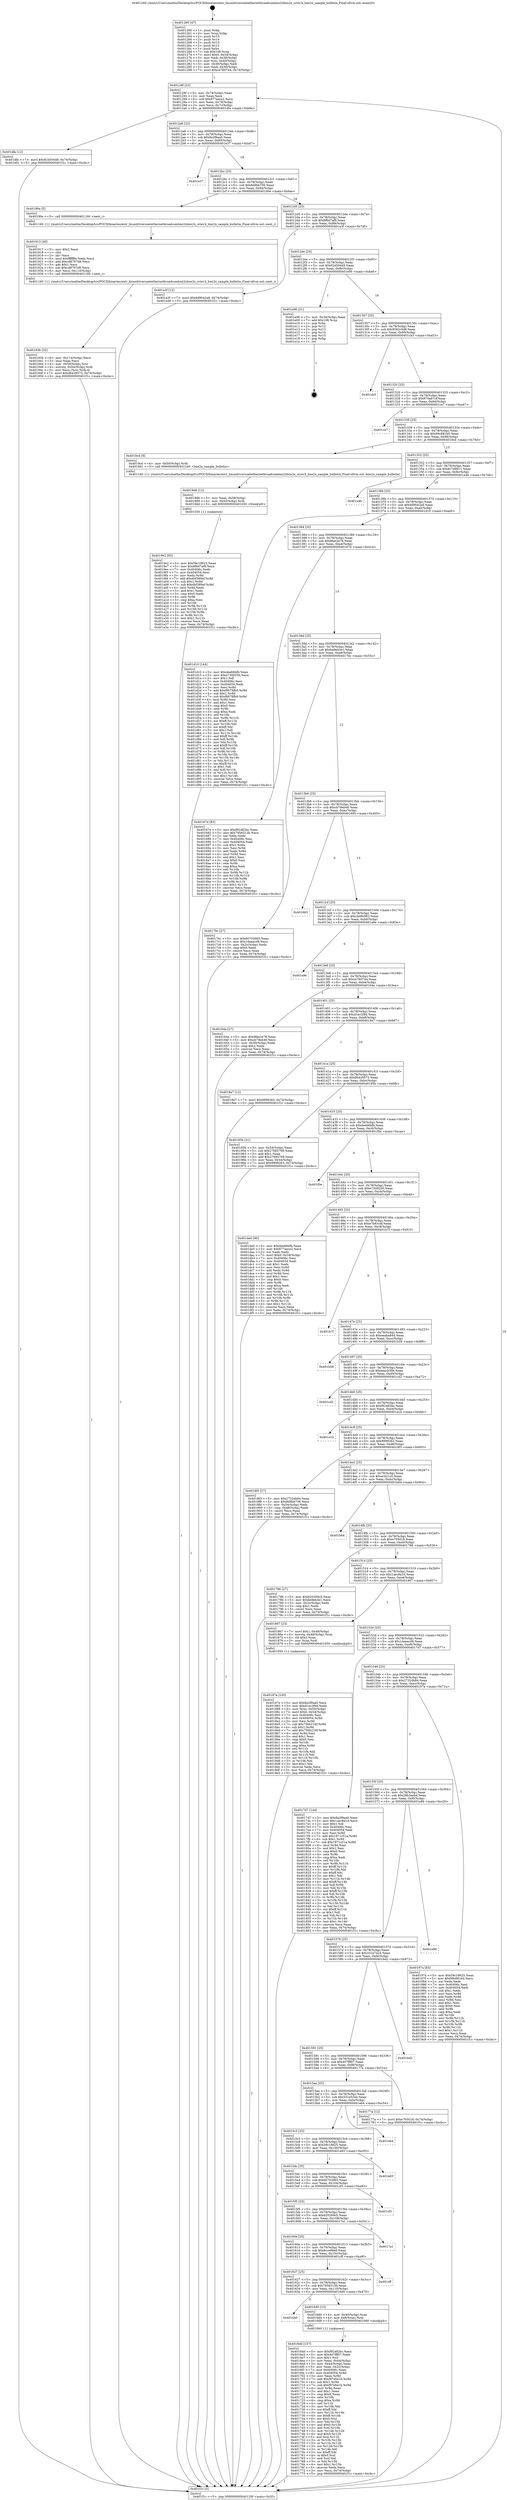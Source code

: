 digraph "0x401260" {
  label = "0x401260 (/mnt/c/Users/mathe/Desktop/tcc/POCII/binaries/extr_linuxdriversnetethernetbroadcombnx2xbnx2x_sriov.h_bnx2x_sample_bulletin_Final-ollvm.out::main(0))"
  labelloc = "t"
  node[shape=record]

  Entry [label="",width=0.3,height=0.3,shape=circle,fillcolor=black,style=filled]
  "0x40128f" [label="{
     0x40128f [23]\l
     | [instrs]\l
     &nbsp;&nbsp;0x40128f \<+3\>: mov -0x74(%rbp),%eax\l
     &nbsp;&nbsp;0x401292 \<+2\>: mov %eax,%ecx\l
     &nbsp;&nbsp;0x401294 \<+6\>: sub $0x877aece2,%ecx\l
     &nbsp;&nbsp;0x40129a \<+3\>: mov %eax,-0x78(%rbp)\l
     &nbsp;&nbsp;0x40129d \<+3\>: mov %ecx,-0x7c(%rbp)\l
     &nbsp;&nbsp;0x4012a0 \<+6\>: je 0000000000401dfa \<main+0xb9a\>\l
  }"]
  "0x401dfa" [label="{
     0x401dfa [12]\l
     | [instrs]\l
     &nbsp;&nbsp;0x401dfa \<+7\>: movl $0x92450449,-0x74(%rbp)\l
     &nbsp;&nbsp;0x401e01 \<+5\>: jmp 0000000000401f1c \<main+0xcbc\>\l
  }"]
  "0x4012a6" [label="{
     0x4012a6 [22]\l
     | [instrs]\l
     &nbsp;&nbsp;0x4012a6 \<+5\>: jmp 00000000004012ab \<main+0x4b\>\l
     &nbsp;&nbsp;0x4012ab \<+3\>: mov -0x78(%rbp),%eax\l
     &nbsp;&nbsp;0x4012ae \<+5\>: sub $0x8a2f9aa0,%eax\l
     &nbsp;&nbsp;0x4012b3 \<+3\>: mov %eax,-0x80(%rbp)\l
     &nbsp;&nbsp;0x4012b6 \<+6\>: je 0000000000401e37 \<main+0xbd7\>\l
  }"]
  Exit [label="",width=0.3,height=0.3,shape=circle,fillcolor=black,style=filled,peripheries=2]
  "0x401e37" [label="{
     0x401e37\l
  }", style=dashed]
  "0x4012bc" [label="{
     0x4012bc [25]\l
     | [instrs]\l
     &nbsp;&nbsp;0x4012bc \<+5\>: jmp 00000000004012c1 \<main+0x61\>\l
     &nbsp;&nbsp;0x4012c1 \<+3\>: mov -0x78(%rbp),%eax\l
     &nbsp;&nbsp;0x4012c4 \<+5\>: sub $0x8d9bb706,%eax\l
     &nbsp;&nbsp;0x4012c9 \<+6\>: mov %eax,-0x84(%rbp)\l
     &nbsp;&nbsp;0x4012cf \<+6\>: je 000000000040190e \<main+0x6ae\>\l
  }"]
  "0x4019e2" [label="{
     0x4019e2 [93]\l
     | [instrs]\l
     &nbsp;&nbsp;0x4019e2 \<+5\>: mov $0x59c18625,%eax\l
     &nbsp;&nbsp;0x4019e7 \<+5\>: mov $0x8f6d7af9,%ecx\l
     &nbsp;&nbsp;0x4019ec \<+7\>: mov 0x40406c,%edx\l
     &nbsp;&nbsp;0x4019f3 \<+7\>: mov 0x404054,%esi\l
     &nbsp;&nbsp;0x4019fa \<+3\>: mov %edx,%r8d\l
     &nbsp;&nbsp;0x4019fd \<+7\>: add $0xdbf389af,%r8d\l
     &nbsp;&nbsp;0x401a04 \<+4\>: sub $0x1,%r8d\l
     &nbsp;&nbsp;0x401a08 \<+7\>: sub $0xdbf389af,%r8d\l
     &nbsp;&nbsp;0x401a0f \<+4\>: imul %r8d,%edx\l
     &nbsp;&nbsp;0x401a13 \<+3\>: and $0x1,%edx\l
     &nbsp;&nbsp;0x401a16 \<+3\>: cmp $0x0,%edx\l
     &nbsp;&nbsp;0x401a19 \<+4\>: sete %r9b\l
     &nbsp;&nbsp;0x401a1d \<+3\>: cmp $0xa,%esi\l
     &nbsp;&nbsp;0x401a20 \<+4\>: setl %r10b\l
     &nbsp;&nbsp;0x401a24 \<+3\>: mov %r9b,%r11b\l
     &nbsp;&nbsp;0x401a27 \<+3\>: and %r10b,%r11b\l
     &nbsp;&nbsp;0x401a2a \<+3\>: xor %r10b,%r9b\l
     &nbsp;&nbsp;0x401a2d \<+3\>: or %r9b,%r11b\l
     &nbsp;&nbsp;0x401a30 \<+4\>: test $0x1,%r11b\l
     &nbsp;&nbsp;0x401a34 \<+3\>: cmovne %ecx,%eax\l
     &nbsp;&nbsp;0x401a37 \<+3\>: mov %eax,-0x74(%rbp)\l
     &nbsp;&nbsp;0x401a3a \<+5\>: jmp 0000000000401f1c \<main+0xcbc\>\l
  }"]
  "0x40190e" [label="{
     0x40190e [5]\l
     | [instrs]\l
     &nbsp;&nbsp;0x40190e \<+5\>: call 0000000000401160 \<next_i\>\l
     | [calls]\l
     &nbsp;&nbsp;0x401160 \{1\} (/mnt/c/Users/mathe/Desktop/tcc/POCII/binaries/extr_linuxdriversnetethernetbroadcombnx2xbnx2x_sriov.h_bnx2x_sample_bulletin_Final-ollvm.out::next_i)\l
  }"]
  "0x4012d5" [label="{
     0x4012d5 [25]\l
     | [instrs]\l
     &nbsp;&nbsp;0x4012d5 \<+5\>: jmp 00000000004012da \<main+0x7a\>\l
     &nbsp;&nbsp;0x4012da \<+3\>: mov -0x78(%rbp),%eax\l
     &nbsp;&nbsp;0x4012dd \<+5\>: sub $0x8f6d7af9,%eax\l
     &nbsp;&nbsp;0x4012e2 \<+6\>: mov %eax,-0x88(%rbp)\l
     &nbsp;&nbsp;0x4012e8 \<+6\>: je 0000000000401a3f \<main+0x7df\>\l
  }"]
  "0x4019d6" [label="{
     0x4019d6 [12]\l
     | [instrs]\l
     &nbsp;&nbsp;0x4019d6 \<+3\>: mov %eax,-0x58(%rbp)\l
     &nbsp;&nbsp;0x4019d9 \<+4\>: mov -0x50(%rbp),%rdi\l
     &nbsp;&nbsp;0x4019dd \<+5\>: call 0000000000401030 \<free@plt\>\l
     | [calls]\l
     &nbsp;&nbsp;0x401030 \{1\} (unknown)\l
  }"]
  "0x401a3f" [label="{
     0x401a3f [12]\l
     | [instrs]\l
     &nbsp;&nbsp;0x401a3f \<+7\>: movl $0x9d9042a8,-0x74(%rbp)\l
     &nbsp;&nbsp;0x401a46 \<+5\>: jmp 0000000000401f1c \<main+0xcbc\>\l
  }"]
  "0x4012ee" [label="{
     0x4012ee [25]\l
     | [instrs]\l
     &nbsp;&nbsp;0x4012ee \<+5\>: jmp 00000000004012f3 \<main+0x93\>\l
     &nbsp;&nbsp;0x4012f3 \<+3\>: mov -0x78(%rbp),%eax\l
     &nbsp;&nbsp;0x4012f6 \<+5\>: sub $0x92450449,%eax\l
     &nbsp;&nbsp;0x4012fb \<+6\>: mov %eax,-0x8c(%rbp)\l
     &nbsp;&nbsp;0x401301 \<+6\>: je 0000000000401e06 \<main+0xba6\>\l
  }"]
  "0x40193b" [label="{
     0x40193b [32]\l
     | [instrs]\l
     &nbsp;&nbsp;0x40193b \<+6\>: mov -0x114(%rbp),%ecx\l
     &nbsp;&nbsp;0x401941 \<+3\>: imul %eax,%ecx\l
     &nbsp;&nbsp;0x401944 \<+4\>: mov -0x50(%rbp),%rsi\l
     &nbsp;&nbsp;0x401948 \<+4\>: movslq -0x54(%rbp),%rdi\l
     &nbsp;&nbsp;0x40194c \<+3\>: mov %ecx,(%rsi,%rdi,4)\l
     &nbsp;&nbsp;0x40194f \<+7\>: movl $0xd6428573,-0x74(%rbp)\l
     &nbsp;&nbsp;0x401956 \<+5\>: jmp 0000000000401f1c \<main+0xcbc\>\l
  }"]
  "0x401e06" [label="{
     0x401e06 [21]\l
     | [instrs]\l
     &nbsp;&nbsp;0x401e06 \<+3\>: mov -0x34(%rbp),%eax\l
     &nbsp;&nbsp;0x401e09 \<+7\>: add $0x108,%rsp\l
     &nbsp;&nbsp;0x401e10 \<+1\>: pop %rbx\l
     &nbsp;&nbsp;0x401e11 \<+2\>: pop %r12\l
     &nbsp;&nbsp;0x401e13 \<+2\>: pop %r13\l
     &nbsp;&nbsp;0x401e15 \<+2\>: pop %r14\l
     &nbsp;&nbsp;0x401e17 \<+2\>: pop %r15\l
     &nbsp;&nbsp;0x401e19 \<+1\>: pop %rbp\l
     &nbsp;&nbsp;0x401e1a \<+1\>: ret\l
  }"]
  "0x401307" [label="{
     0x401307 [25]\l
     | [instrs]\l
     &nbsp;&nbsp;0x401307 \<+5\>: jmp 000000000040130c \<main+0xac\>\l
     &nbsp;&nbsp;0x40130c \<+3\>: mov -0x78(%rbp),%eax\l
     &nbsp;&nbsp;0x40130f \<+5\>: sub $0x9562c5d8,%eax\l
     &nbsp;&nbsp;0x401314 \<+6\>: mov %eax,-0x90(%rbp)\l
     &nbsp;&nbsp;0x40131a \<+6\>: je 0000000000401cb3 \<main+0xa53\>\l
  }"]
  "0x401913" [label="{
     0x401913 [40]\l
     | [instrs]\l
     &nbsp;&nbsp;0x401913 \<+5\>: mov $0x2,%ecx\l
     &nbsp;&nbsp;0x401918 \<+1\>: cltd\l
     &nbsp;&nbsp;0x401919 \<+2\>: idiv %ecx\l
     &nbsp;&nbsp;0x40191b \<+6\>: imul $0xfffffffe,%edx,%ecx\l
     &nbsp;&nbsp;0x401921 \<+6\>: add $0xcd8797d8,%ecx\l
     &nbsp;&nbsp;0x401927 \<+3\>: add $0x1,%ecx\l
     &nbsp;&nbsp;0x40192a \<+6\>: sub $0xcd8797d8,%ecx\l
     &nbsp;&nbsp;0x401930 \<+6\>: mov %ecx,-0x114(%rbp)\l
     &nbsp;&nbsp;0x401936 \<+5\>: call 0000000000401160 \<next_i\>\l
     | [calls]\l
     &nbsp;&nbsp;0x401160 \{1\} (/mnt/c/Users/mathe/Desktop/tcc/POCII/binaries/extr_linuxdriversnetethernetbroadcombnx2xbnx2x_sriov.h_bnx2x_sample_bulletin_Final-ollvm.out::next_i)\l
  }"]
  "0x401cb3" [label="{
     0x401cb3\l
  }", style=dashed]
  "0x401320" [label="{
     0x401320 [25]\l
     | [instrs]\l
     &nbsp;&nbsp;0x401320 \<+5\>: jmp 0000000000401325 \<main+0xc5\>\l
     &nbsp;&nbsp;0x401325 \<+3\>: mov -0x78(%rbp),%eax\l
     &nbsp;&nbsp;0x401328 \<+5\>: sub $0x970a87cf,%eax\l
     &nbsp;&nbsp;0x40132d \<+6\>: mov %eax,-0x94(%rbp)\l
     &nbsp;&nbsp;0x401333 \<+6\>: je 0000000000401ca7 \<main+0xa47\>\l
  }"]
  "0x40187e" [label="{
     0x40187e [105]\l
     | [instrs]\l
     &nbsp;&nbsp;0x40187e \<+5\>: mov $0x8a2f9aa0,%ecx\l
     &nbsp;&nbsp;0x401883 \<+5\>: mov $0xd1ec2f9d,%edx\l
     &nbsp;&nbsp;0x401888 \<+4\>: mov %rax,-0x50(%rbp)\l
     &nbsp;&nbsp;0x40188c \<+7\>: movl $0x0,-0x54(%rbp)\l
     &nbsp;&nbsp;0x401893 \<+7\>: mov 0x40406c,%esi\l
     &nbsp;&nbsp;0x40189a \<+8\>: mov 0x404054,%r8d\l
     &nbsp;&nbsp;0x4018a2 \<+3\>: mov %esi,%r9d\l
     &nbsp;&nbsp;0x4018a5 \<+7\>: sub $0x756b216f,%r9d\l
     &nbsp;&nbsp;0x4018ac \<+4\>: sub $0x1,%r9d\l
     &nbsp;&nbsp;0x4018b0 \<+7\>: add $0x756b216f,%r9d\l
     &nbsp;&nbsp;0x4018b7 \<+4\>: imul %r9d,%esi\l
     &nbsp;&nbsp;0x4018bb \<+3\>: and $0x1,%esi\l
     &nbsp;&nbsp;0x4018be \<+3\>: cmp $0x0,%esi\l
     &nbsp;&nbsp;0x4018c1 \<+4\>: sete %r10b\l
     &nbsp;&nbsp;0x4018c5 \<+4\>: cmp $0xa,%r8d\l
     &nbsp;&nbsp;0x4018c9 \<+4\>: setl %r11b\l
     &nbsp;&nbsp;0x4018cd \<+3\>: mov %r10b,%bl\l
     &nbsp;&nbsp;0x4018d0 \<+3\>: and %r11b,%bl\l
     &nbsp;&nbsp;0x4018d3 \<+3\>: xor %r11b,%r10b\l
     &nbsp;&nbsp;0x4018d6 \<+3\>: or %r10b,%bl\l
     &nbsp;&nbsp;0x4018d9 \<+3\>: test $0x1,%bl\l
     &nbsp;&nbsp;0x4018dc \<+3\>: cmovne %edx,%ecx\l
     &nbsp;&nbsp;0x4018df \<+3\>: mov %ecx,-0x74(%rbp)\l
     &nbsp;&nbsp;0x4018e2 \<+5\>: jmp 0000000000401f1c \<main+0xcbc\>\l
  }"]
  "0x401ca7" [label="{
     0x401ca7\l
  }", style=dashed]
  "0x401339" [label="{
     0x401339 [25]\l
     | [instrs]\l
     &nbsp;&nbsp;0x401339 \<+5\>: jmp 000000000040133e \<main+0xde\>\l
     &nbsp;&nbsp;0x40133e \<+3\>: mov -0x78(%rbp),%eax\l
     &nbsp;&nbsp;0x401341 \<+5\>: sub $0x99c881b0,%eax\l
     &nbsp;&nbsp;0x401346 \<+6\>: mov %eax,-0x98(%rbp)\l
     &nbsp;&nbsp;0x40134c \<+6\>: je 00000000004019cd \<main+0x76d\>\l
  }"]
  "0x4016dd" [label="{
     0x4016dd [157]\l
     | [instrs]\l
     &nbsp;&nbsp;0x4016dd \<+5\>: mov $0xf92482bc,%ecx\l
     &nbsp;&nbsp;0x4016e2 \<+5\>: mov $0x407fff07,%edx\l
     &nbsp;&nbsp;0x4016e7 \<+3\>: mov $0x1,%sil\l
     &nbsp;&nbsp;0x4016ea \<+3\>: mov %eax,-0x44(%rbp)\l
     &nbsp;&nbsp;0x4016ed \<+3\>: mov -0x44(%rbp),%eax\l
     &nbsp;&nbsp;0x4016f0 \<+3\>: mov %eax,-0x2c(%rbp)\l
     &nbsp;&nbsp;0x4016f3 \<+7\>: mov 0x40406c,%eax\l
     &nbsp;&nbsp;0x4016fa \<+8\>: mov 0x404054,%r8d\l
     &nbsp;&nbsp;0x401702 \<+3\>: mov %eax,%r9d\l
     &nbsp;&nbsp;0x401705 \<+7\>: add $0xf97e6e1b,%r9d\l
     &nbsp;&nbsp;0x40170c \<+4\>: sub $0x1,%r9d\l
     &nbsp;&nbsp;0x401710 \<+7\>: sub $0xf97e6e1b,%r9d\l
     &nbsp;&nbsp;0x401717 \<+4\>: imul %r9d,%eax\l
     &nbsp;&nbsp;0x40171b \<+3\>: and $0x1,%eax\l
     &nbsp;&nbsp;0x40171e \<+3\>: cmp $0x0,%eax\l
     &nbsp;&nbsp;0x401721 \<+4\>: sete %r10b\l
     &nbsp;&nbsp;0x401725 \<+4\>: cmp $0xa,%r8d\l
     &nbsp;&nbsp;0x401729 \<+4\>: setl %r11b\l
     &nbsp;&nbsp;0x40172d \<+3\>: mov %r10b,%bl\l
     &nbsp;&nbsp;0x401730 \<+3\>: xor $0xff,%bl\l
     &nbsp;&nbsp;0x401733 \<+3\>: mov %r11b,%r14b\l
     &nbsp;&nbsp;0x401736 \<+4\>: xor $0xff,%r14b\l
     &nbsp;&nbsp;0x40173a \<+4\>: xor $0x0,%sil\l
     &nbsp;&nbsp;0x40173e \<+3\>: mov %bl,%r15b\l
     &nbsp;&nbsp;0x401741 \<+4\>: and $0x0,%r15b\l
     &nbsp;&nbsp;0x401745 \<+3\>: and %sil,%r10b\l
     &nbsp;&nbsp;0x401748 \<+3\>: mov %r14b,%r12b\l
     &nbsp;&nbsp;0x40174b \<+4\>: and $0x0,%r12b\l
     &nbsp;&nbsp;0x40174f \<+3\>: and %sil,%r11b\l
     &nbsp;&nbsp;0x401752 \<+3\>: or %r10b,%r15b\l
     &nbsp;&nbsp;0x401755 \<+3\>: or %r11b,%r12b\l
     &nbsp;&nbsp;0x401758 \<+3\>: xor %r12b,%r15b\l
     &nbsp;&nbsp;0x40175b \<+3\>: or %r14b,%bl\l
     &nbsp;&nbsp;0x40175e \<+3\>: xor $0xff,%bl\l
     &nbsp;&nbsp;0x401761 \<+4\>: or $0x0,%sil\l
     &nbsp;&nbsp;0x401765 \<+3\>: and %sil,%bl\l
     &nbsp;&nbsp;0x401768 \<+3\>: or %bl,%r15b\l
     &nbsp;&nbsp;0x40176b \<+4\>: test $0x1,%r15b\l
     &nbsp;&nbsp;0x40176f \<+3\>: cmovne %edx,%ecx\l
     &nbsp;&nbsp;0x401772 \<+3\>: mov %ecx,-0x74(%rbp)\l
     &nbsp;&nbsp;0x401775 \<+5\>: jmp 0000000000401f1c \<main+0xcbc\>\l
  }"]
  "0x4019cd" [label="{
     0x4019cd [9]\l
     | [instrs]\l
     &nbsp;&nbsp;0x4019cd \<+4\>: mov -0x50(%rbp),%rdi\l
     &nbsp;&nbsp;0x4019d1 \<+5\>: call 0000000000401240 \<bnx2x_sample_bulletin\>\l
     | [calls]\l
     &nbsp;&nbsp;0x401240 \{1\} (/mnt/c/Users/mathe/Desktop/tcc/POCII/binaries/extr_linuxdriversnetethernetbroadcombnx2xbnx2x_sriov.h_bnx2x_sample_bulletin_Final-ollvm.out::bnx2x_sample_bulletin)\l
  }"]
  "0x401352" [label="{
     0x401352 [25]\l
     | [instrs]\l
     &nbsp;&nbsp;0x401352 \<+5\>: jmp 0000000000401357 \<main+0xf7\>\l
     &nbsp;&nbsp;0x401357 \<+3\>: mov -0x78(%rbp),%eax\l
     &nbsp;&nbsp;0x40135a \<+5\>: sub $0x9c7d9811,%eax\l
     &nbsp;&nbsp;0x40135f \<+6\>: mov %eax,-0x9c(%rbp)\l
     &nbsp;&nbsp;0x401365 \<+6\>: je 0000000000401a4b \<main+0x7eb\>\l
  }"]
  "0x401640" [label="{
     0x401640\l
  }", style=dashed]
  "0x401a4b" [label="{
     0x401a4b\l
  }", style=dashed]
  "0x40136b" [label="{
     0x40136b [25]\l
     | [instrs]\l
     &nbsp;&nbsp;0x40136b \<+5\>: jmp 0000000000401370 \<main+0x110\>\l
     &nbsp;&nbsp;0x401370 \<+3\>: mov -0x78(%rbp),%eax\l
     &nbsp;&nbsp;0x401373 \<+5\>: sub $0x9d9042a8,%eax\l
     &nbsp;&nbsp;0x401378 \<+6\>: mov %eax,-0xa0(%rbp)\l
     &nbsp;&nbsp;0x40137e \<+6\>: je 0000000000401d10 \<main+0xab0\>\l
  }"]
  "0x4016d0" [label="{
     0x4016d0 [13]\l
     | [instrs]\l
     &nbsp;&nbsp;0x4016d0 \<+4\>: mov -0x40(%rbp),%rax\l
     &nbsp;&nbsp;0x4016d4 \<+4\>: mov 0x8(%rax),%rdi\l
     &nbsp;&nbsp;0x4016d8 \<+5\>: call 0000000000401060 \<atoi@plt\>\l
     | [calls]\l
     &nbsp;&nbsp;0x401060 \{1\} (unknown)\l
  }"]
  "0x401d10" [label="{
     0x401d10 [144]\l
     | [instrs]\l
     &nbsp;&nbsp;0x401d10 \<+5\>: mov $0xdee66bfb,%eax\l
     &nbsp;&nbsp;0x401d15 \<+5\>: mov $0xe7309250,%ecx\l
     &nbsp;&nbsp;0x401d1a \<+2\>: mov $0x1,%dl\l
     &nbsp;&nbsp;0x401d1c \<+7\>: mov 0x40406c,%esi\l
     &nbsp;&nbsp;0x401d23 \<+7\>: mov 0x404054,%edi\l
     &nbsp;&nbsp;0x401d2a \<+3\>: mov %esi,%r8d\l
     &nbsp;&nbsp;0x401d2d \<+7\>: add $0xf6678fb9,%r8d\l
     &nbsp;&nbsp;0x401d34 \<+4\>: sub $0x1,%r8d\l
     &nbsp;&nbsp;0x401d38 \<+7\>: sub $0xf6678fb9,%r8d\l
     &nbsp;&nbsp;0x401d3f \<+4\>: imul %r8d,%esi\l
     &nbsp;&nbsp;0x401d43 \<+3\>: and $0x1,%esi\l
     &nbsp;&nbsp;0x401d46 \<+3\>: cmp $0x0,%esi\l
     &nbsp;&nbsp;0x401d49 \<+4\>: sete %r9b\l
     &nbsp;&nbsp;0x401d4d \<+3\>: cmp $0xa,%edi\l
     &nbsp;&nbsp;0x401d50 \<+4\>: setl %r10b\l
     &nbsp;&nbsp;0x401d54 \<+3\>: mov %r9b,%r11b\l
     &nbsp;&nbsp;0x401d57 \<+4\>: xor $0xff,%r11b\l
     &nbsp;&nbsp;0x401d5b \<+3\>: mov %r10b,%bl\l
     &nbsp;&nbsp;0x401d5e \<+3\>: xor $0xff,%bl\l
     &nbsp;&nbsp;0x401d61 \<+3\>: xor $0x1,%dl\l
     &nbsp;&nbsp;0x401d64 \<+3\>: mov %r11b,%r14b\l
     &nbsp;&nbsp;0x401d67 \<+4\>: and $0xff,%r14b\l
     &nbsp;&nbsp;0x401d6b \<+3\>: and %dl,%r9b\l
     &nbsp;&nbsp;0x401d6e \<+3\>: mov %bl,%r15b\l
     &nbsp;&nbsp;0x401d71 \<+4\>: and $0xff,%r15b\l
     &nbsp;&nbsp;0x401d75 \<+3\>: and %dl,%r10b\l
     &nbsp;&nbsp;0x401d78 \<+3\>: or %r9b,%r14b\l
     &nbsp;&nbsp;0x401d7b \<+3\>: or %r10b,%r15b\l
     &nbsp;&nbsp;0x401d7e \<+3\>: xor %r15b,%r14b\l
     &nbsp;&nbsp;0x401d81 \<+3\>: or %bl,%r11b\l
     &nbsp;&nbsp;0x401d84 \<+4\>: xor $0xff,%r11b\l
     &nbsp;&nbsp;0x401d88 \<+3\>: or $0x1,%dl\l
     &nbsp;&nbsp;0x401d8b \<+3\>: and %dl,%r11b\l
     &nbsp;&nbsp;0x401d8e \<+3\>: or %r11b,%r14b\l
     &nbsp;&nbsp;0x401d91 \<+4\>: test $0x1,%r14b\l
     &nbsp;&nbsp;0x401d95 \<+3\>: cmovne %ecx,%eax\l
     &nbsp;&nbsp;0x401d98 \<+3\>: mov %eax,-0x74(%rbp)\l
     &nbsp;&nbsp;0x401d9b \<+5\>: jmp 0000000000401f1c \<main+0xcbc\>\l
  }"]
  "0x401384" [label="{
     0x401384 [25]\l
     | [instrs]\l
     &nbsp;&nbsp;0x401384 \<+5\>: jmp 0000000000401389 \<main+0x129\>\l
     &nbsp;&nbsp;0x401389 \<+3\>: mov -0x78(%rbp),%eax\l
     &nbsp;&nbsp;0x40138c \<+5\>: sub $0x9fae2e78,%eax\l
     &nbsp;&nbsp;0x401391 \<+6\>: mov %eax,-0xa4(%rbp)\l
     &nbsp;&nbsp;0x401397 \<+6\>: je 000000000040167d \<main+0x41d\>\l
  }"]
  "0x401627" [label="{
     0x401627 [25]\l
     | [instrs]\l
     &nbsp;&nbsp;0x401627 \<+5\>: jmp 000000000040162c \<main+0x3cc\>\l
     &nbsp;&nbsp;0x40162c \<+3\>: mov -0x78(%rbp),%eax\l
     &nbsp;&nbsp;0x40162f \<+5\>: sub $0x7956513b,%eax\l
     &nbsp;&nbsp;0x401634 \<+6\>: mov %eax,-0x110(%rbp)\l
     &nbsp;&nbsp;0x40163a \<+6\>: je 00000000004016d0 \<main+0x470\>\l
  }"]
  "0x40167d" [label="{
     0x40167d [83]\l
     | [instrs]\l
     &nbsp;&nbsp;0x40167d \<+5\>: mov $0xf92482bc,%eax\l
     &nbsp;&nbsp;0x401682 \<+5\>: mov $0x7956513b,%ecx\l
     &nbsp;&nbsp;0x401687 \<+2\>: xor %edx,%edx\l
     &nbsp;&nbsp;0x401689 \<+7\>: mov 0x40406c,%esi\l
     &nbsp;&nbsp;0x401690 \<+7\>: mov 0x404054,%edi\l
     &nbsp;&nbsp;0x401697 \<+3\>: sub $0x1,%edx\l
     &nbsp;&nbsp;0x40169a \<+3\>: mov %esi,%r8d\l
     &nbsp;&nbsp;0x40169d \<+3\>: add %edx,%r8d\l
     &nbsp;&nbsp;0x4016a0 \<+4\>: imul %r8d,%esi\l
     &nbsp;&nbsp;0x4016a4 \<+3\>: and $0x1,%esi\l
     &nbsp;&nbsp;0x4016a7 \<+3\>: cmp $0x0,%esi\l
     &nbsp;&nbsp;0x4016aa \<+4\>: sete %r9b\l
     &nbsp;&nbsp;0x4016ae \<+3\>: cmp $0xa,%edi\l
     &nbsp;&nbsp;0x4016b1 \<+4\>: setl %r10b\l
     &nbsp;&nbsp;0x4016b5 \<+3\>: mov %r9b,%r11b\l
     &nbsp;&nbsp;0x4016b8 \<+3\>: and %r10b,%r11b\l
     &nbsp;&nbsp;0x4016bb \<+3\>: xor %r10b,%r9b\l
     &nbsp;&nbsp;0x4016be \<+3\>: or %r9b,%r11b\l
     &nbsp;&nbsp;0x4016c1 \<+4\>: test $0x1,%r11b\l
     &nbsp;&nbsp;0x4016c5 \<+3\>: cmovne %ecx,%eax\l
     &nbsp;&nbsp;0x4016c8 \<+3\>: mov %eax,-0x74(%rbp)\l
     &nbsp;&nbsp;0x4016cb \<+5\>: jmp 0000000000401f1c \<main+0xcbc\>\l
  }"]
  "0x40139d" [label="{
     0x40139d [25]\l
     | [instrs]\l
     &nbsp;&nbsp;0x40139d \<+5\>: jmp 00000000004013a2 \<main+0x142\>\l
     &nbsp;&nbsp;0x4013a2 \<+3\>: mov -0x78(%rbp),%eax\l
     &nbsp;&nbsp;0x4013a5 \<+5\>: sub $0xbe9eb3e1,%eax\l
     &nbsp;&nbsp;0x4013aa \<+6\>: mov %eax,-0xa8(%rbp)\l
     &nbsp;&nbsp;0x4013b0 \<+6\>: je 00000000004017bc \<main+0x55c\>\l
  }"]
  "0x401cff" [label="{
     0x401cff\l
  }", style=dashed]
  "0x4017bc" [label="{
     0x4017bc [27]\l
     | [instrs]\l
     &nbsp;&nbsp;0x4017bc \<+5\>: mov $0x60702665,%eax\l
     &nbsp;&nbsp;0x4017c1 \<+5\>: mov $0x1daeacd9,%ecx\l
     &nbsp;&nbsp;0x4017c6 \<+3\>: mov -0x2c(%rbp),%edx\l
     &nbsp;&nbsp;0x4017c9 \<+3\>: cmp $0x0,%edx\l
     &nbsp;&nbsp;0x4017cc \<+3\>: cmove %ecx,%eax\l
     &nbsp;&nbsp;0x4017cf \<+3\>: mov %eax,-0x74(%rbp)\l
     &nbsp;&nbsp;0x4017d2 \<+5\>: jmp 0000000000401f1c \<main+0xcbc\>\l
  }"]
  "0x4013b6" [label="{
     0x4013b6 [25]\l
     | [instrs]\l
     &nbsp;&nbsp;0x4013b6 \<+5\>: jmp 00000000004013bb \<main+0x15b\>\l
     &nbsp;&nbsp;0x4013bb \<+3\>: mov -0x78(%rbp),%eax\l
     &nbsp;&nbsp;0x4013be \<+5\>: sub $0xcb78eb46,%eax\l
     &nbsp;&nbsp;0x4013c3 \<+6\>: mov %eax,-0xac(%rbp)\l
     &nbsp;&nbsp;0x4013c9 \<+6\>: je 0000000000401665 \<main+0x405\>\l
  }"]
  "0x40160e" [label="{
     0x40160e [25]\l
     | [instrs]\l
     &nbsp;&nbsp;0x40160e \<+5\>: jmp 0000000000401613 \<main+0x3b3\>\l
     &nbsp;&nbsp;0x401613 \<+3\>: mov -0x78(%rbp),%eax\l
     &nbsp;&nbsp;0x401616 \<+5\>: sub $0x6cce88e8,%eax\l
     &nbsp;&nbsp;0x40161b \<+6\>: mov %eax,-0x10c(%rbp)\l
     &nbsp;&nbsp;0x401621 \<+6\>: je 0000000000401cff \<main+0xa9f\>\l
  }"]
  "0x401665" [label="{
     0x401665\l
  }", style=dashed]
  "0x4013cf" [label="{
     0x4013cf [25]\l
     | [instrs]\l
     &nbsp;&nbsp;0x4013cf \<+5\>: jmp 00000000004013d4 \<main+0x174\>\l
     &nbsp;&nbsp;0x4013d4 \<+3\>: mov -0x78(%rbp),%eax\l
     &nbsp;&nbsp;0x4013d7 \<+5\>: sub $0xcbd8c962,%eax\l
     &nbsp;&nbsp;0x4013dc \<+6\>: mov %eax,-0xb0(%rbp)\l
     &nbsp;&nbsp;0x4013e2 \<+6\>: je 0000000000401a9e \<main+0x83e\>\l
  }"]
  "0x4017a1" [label="{
     0x4017a1\l
  }", style=dashed]
  "0x401a9e" [label="{
     0x401a9e\l
  }", style=dashed]
  "0x4013e8" [label="{
     0x4013e8 [25]\l
     | [instrs]\l
     &nbsp;&nbsp;0x4013e8 \<+5\>: jmp 00000000004013ed \<main+0x18d\>\l
     &nbsp;&nbsp;0x4013ed \<+3\>: mov -0x78(%rbp),%eax\l
     &nbsp;&nbsp;0x4013f0 \<+5\>: sub $0xce780744,%eax\l
     &nbsp;&nbsp;0x4013f5 \<+6\>: mov %eax,-0xb4(%rbp)\l
     &nbsp;&nbsp;0x4013fb \<+6\>: je 000000000040164a \<main+0x3ea\>\l
  }"]
  "0x4015f5" [label="{
     0x4015f5 [25]\l
     | [instrs]\l
     &nbsp;&nbsp;0x4015f5 \<+5\>: jmp 00000000004015fa \<main+0x39a\>\l
     &nbsp;&nbsp;0x4015fa \<+3\>: mov -0x78(%rbp),%eax\l
     &nbsp;&nbsp;0x4015fd \<+5\>: sub $0x620269c5,%eax\l
     &nbsp;&nbsp;0x401602 \<+6\>: mov %eax,-0x108(%rbp)\l
     &nbsp;&nbsp;0x401608 \<+6\>: je 00000000004017a1 \<main+0x541\>\l
  }"]
  "0x40164a" [label="{
     0x40164a [27]\l
     | [instrs]\l
     &nbsp;&nbsp;0x40164a \<+5\>: mov $0x9fae2e78,%eax\l
     &nbsp;&nbsp;0x40164f \<+5\>: mov $0xcb78eb46,%ecx\l
     &nbsp;&nbsp;0x401654 \<+3\>: mov -0x30(%rbp),%edx\l
     &nbsp;&nbsp;0x401657 \<+3\>: cmp $0x2,%edx\l
     &nbsp;&nbsp;0x40165a \<+3\>: cmovne %ecx,%eax\l
     &nbsp;&nbsp;0x40165d \<+3\>: mov %eax,-0x74(%rbp)\l
     &nbsp;&nbsp;0x401660 \<+5\>: jmp 0000000000401f1c \<main+0xcbc\>\l
  }"]
  "0x401401" [label="{
     0x401401 [25]\l
     | [instrs]\l
     &nbsp;&nbsp;0x401401 \<+5\>: jmp 0000000000401406 \<main+0x1a6\>\l
     &nbsp;&nbsp;0x401406 \<+3\>: mov -0x78(%rbp),%eax\l
     &nbsp;&nbsp;0x401409 \<+5\>: sub $0xd1ec2f9d,%eax\l
     &nbsp;&nbsp;0x40140e \<+6\>: mov %eax,-0xb8(%rbp)\l
     &nbsp;&nbsp;0x401414 \<+6\>: je 00000000004018e7 \<main+0x687\>\l
  }"]
  "0x401f1c" [label="{
     0x401f1c [5]\l
     | [instrs]\l
     &nbsp;&nbsp;0x401f1c \<+5\>: jmp 000000000040128f \<main+0x2f\>\l
  }"]
  "0x401260" [label="{
     0x401260 [47]\l
     | [instrs]\l
     &nbsp;&nbsp;0x401260 \<+1\>: push %rbp\l
     &nbsp;&nbsp;0x401261 \<+3\>: mov %rsp,%rbp\l
     &nbsp;&nbsp;0x401264 \<+2\>: push %r15\l
     &nbsp;&nbsp;0x401266 \<+2\>: push %r14\l
     &nbsp;&nbsp;0x401268 \<+2\>: push %r13\l
     &nbsp;&nbsp;0x40126a \<+2\>: push %r12\l
     &nbsp;&nbsp;0x40126c \<+1\>: push %rbx\l
     &nbsp;&nbsp;0x40126d \<+7\>: sub $0x108,%rsp\l
     &nbsp;&nbsp;0x401274 \<+7\>: movl $0x0,-0x34(%rbp)\l
     &nbsp;&nbsp;0x40127b \<+3\>: mov %edi,-0x38(%rbp)\l
     &nbsp;&nbsp;0x40127e \<+4\>: mov %rsi,-0x40(%rbp)\l
     &nbsp;&nbsp;0x401282 \<+3\>: mov -0x38(%rbp),%edi\l
     &nbsp;&nbsp;0x401285 \<+3\>: mov %edi,-0x30(%rbp)\l
     &nbsp;&nbsp;0x401288 \<+7\>: movl $0xce780744,-0x74(%rbp)\l
  }"]
  "0x401cf3" [label="{
     0x401cf3\l
  }", style=dashed]
  "0x4018e7" [label="{
     0x4018e7 [12]\l
     | [instrs]\l
     &nbsp;&nbsp;0x4018e7 \<+7\>: movl $0x9999263,-0x74(%rbp)\l
     &nbsp;&nbsp;0x4018ee \<+5\>: jmp 0000000000401f1c \<main+0xcbc\>\l
  }"]
  "0x40141a" [label="{
     0x40141a [25]\l
     | [instrs]\l
     &nbsp;&nbsp;0x40141a \<+5\>: jmp 000000000040141f \<main+0x1bf\>\l
     &nbsp;&nbsp;0x40141f \<+3\>: mov -0x78(%rbp),%eax\l
     &nbsp;&nbsp;0x401422 \<+5\>: sub $0xd6428573,%eax\l
     &nbsp;&nbsp;0x401427 \<+6\>: mov %eax,-0xbc(%rbp)\l
     &nbsp;&nbsp;0x40142d \<+6\>: je 000000000040195b \<main+0x6fb\>\l
  }"]
  "0x4015dc" [label="{
     0x4015dc [25]\l
     | [instrs]\l
     &nbsp;&nbsp;0x4015dc \<+5\>: jmp 00000000004015e1 \<main+0x381\>\l
     &nbsp;&nbsp;0x4015e1 \<+3\>: mov -0x78(%rbp),%eax\l
     &nbsp;&nbsp;0x4015e4 \<+5\>: sub $0x60702665,%eax\l
     &nbsp;&nbsp;0x4015e9 \<+6\>: mov %eax,-0x104(%rbp)\l
     &nbsp;&nbsp;0x4015ef \<+6\>: je 0000000000401cf3 \<main+0xa93\>\l
  }"]
  "0x40195b" [label="{
     0x40195b [31]\l
     | [instrs]\l
     &nbsp;&nbsp;0x40195b \<+3\>: mov -0x54(%rbp),%eax\l
     &nbsp;&nbsp;0x40195e \<+5\>: sub $0x27685769,%eax\l
     &nbsp;&nbsp;0x401963 \<+3\>: add $0x1,%eax\l
     &nbsp;&nbsp;0x401966 \<+5\>: add $0x27685769,%eax\l
     &nbsp;&nbsp;0x40196b \<+3\>: mov %eax,-0x54(%rbp)\l
     &nbsp;&nbsp;0x40196e \<+7\>: movl $0x9999263,-0x74(%rbp)\l
     &nbsp;&nbsp;0x401975 \<+5\>: jmp 0000000000401f1c \<main+0xcbc\>\l
  }"]
  "0x401433" [label="{
     0x401433 [25]\l
     | [instrs]\l
     &nbsp;&nbsp;0x401433 \<+5\>: jmp 0000000000401438 \<main+0x1d8\>\l
     &nbsp;&nbsp;0x401438 \<+3\>: mov -0x78(%rbp),%eax\l
     &nbsp;&nbsp;0x40143b \<+5\>: sub $0xdee66bfb,%eax\l
     &nbsp;&nbsp;0x401440 \<+6\>: mov %eax,-0xc0(%rbp)\l
     &nbsp;&nbsp;0x401446 \<+6\>: je 0000000000401f0e \<main+0xcae\>\l
  }"]
  "0x401e65" [label="{
     0x401e65\l
  }", style=dashed]
  "0x401f0e" [label="{
     0x401f0e\l
  }", style=dashed]
  "0x40144c" [label="{
     0x40144c [25]\l
     | [instrs]\l
     &nbsp;&nbsp;0x40144c \<+5\>: jmp 0000000000401451 \<main+0x1f1\>\l
     &nbsp;&nbsp;0x401451 \<+3\>: mov -0x78(%rbp),%eax\l
     &nbsp;&nbsp;0x401454 \<+5\>: sub $0xe7309250,%eax\l
     &nbsp;&nbsp;0x401459 \<+6\>: mov %eax,-0xc4(%rbp)\l
     &nbsp;&nbsp;0x40145f \<+6\>: je 0000000000401da0 \<main+0xb40\>\l
  }"]
  "0x4015c3" [label="{
     0x4015c3 [25]\l
     | [instrs]\l
     &nbsp;&nbsp;0x4015c3 \<+5\>: jmp 00000000004015c8 \<main+0x368\>\l
     &nbsp;&nbsp;0x4015c8 \<+3\>: mov -0x78(%rbp),%eax\l
     &nbsp;&nbsp;0x4015cb \<+5\>: sub $0x59c18625,%eax\l
     &nbsp;&nbsp;0x4015d0 \<+6\>: mov %eax,-0x100(%rbp)\l
     &nbsp;&nbsp;0x4015d6 \<+6\>: je 0000000000401e65 \<main+0xc05\>\l
  }"]
  "0x401da0" [label="{
     0x401da0 [90]\l
     | [instrs]\l
     &nbsp;&nbsp;0x401da0 \<+5\>: mov $0xdee66bfb,%eax\l
     &nbsp;&nbsp;0x401da5 \<+5\>: mov $0x877aece2,%ecx\l
     &nbsp;&nbsp;0x401daa \<+2\>: xor %edx,%edx\l
     &nbsp;&nbsp;0x401dac \<+7\>: movl $0x0,-0x34(%rbp)\l
     &nbsp;&nbsp;0x401db3 \<+7\>: mov 0x40406c,%esi\l
     &nbsp;&nbsp;0x401dba \<+7\>: mov 0x404054,%edi\l
     &nbsp;&nbsp;0x401dc1 \<+3\>: sub $0x1,%edx\l
     &nbsp;&nbsp;0x401dc4 \<+3\>: mov %esi,%r8d\l
     &nbsp;&nbsp;0x401dc7 \<+3\>: add %edx,%r8d\l
     &nbsp;&nbsp;0x401dca \<+4\>: imul %r8d,%esi\l
     &nbsp;&nbsp;0x401dce \<+3\>: and $0x1,%esi\l
     &nbsp;&nbsp;0x401dd1 \<+3\>: cmp $0x0,%esi\l
     &nbsp;&nbsp;0x401dd4 \<+4\>: sete %r9b\l
     &nbsp;&nbsp;0x401dd8 \<+3\>: cmp $0xa,%edi\l
     &nbsp;&nbsp;0x401ddb \<+4\>: setl %r10b\l
     &nbsp;&nbsp;0x401ddf \<+3\>: mov %r9b,%r11b\l
     &nbsp;&nbsp;0x401de2 \<+3\>: and %r10b,%r11b\l
     &nbsp;&nbsp;0x401de5 \<+3\>: xor %r10b,%r9b\l
     &nbsp;&nbsp;0x401de8 \<+3\>: or %r9b,%r11b\l
     &nbsp;&nbsp;0x401deb \<+4\>: test $0x1,%r11b\l
     &nbsp;&nbsp;0x401def \<+3\>: cmovne %ecx,%eax\l
     &nbsp;&nbsp;0x401df2 \<+3\>: mov %eax,-0x74(%rbp)\l
     &nbsp;&nbsp;0x401df5 \<+5\>: jmp 0000000000401f1c \<main+0xcbc\>\l
  }"]
  "0x401465" [label="{
     0x401465 [25]\l
     | [instrs]\l
     &nbsp;&nbsp;0x401465 \<+5\>: jmp 000000000040146a \<main+0x20a\>\l
     &nbsp;&nbsp;0x40146a \<+3\>: mov -0x78(%rbp),%eax\l
     &nbsp;&nbsp;0x40146d \<+5\>: sub $0xe7b83cdf,%eax\l
     &nbsp;&nbsp;0x401472 \<+6\>: mov %eax,-0xc8(%rbp)\l
     &nbsp;&nbsp;0x401478 \<+6\>: je 0000000000401b7f \<main+0x91f\>\l
  }"]
  "0x401eb4" [label="{
     0x401eb4\l
  }", style=dashed]
  "0x401b7f" [label="{
     0x401b7f\l
  }", style=dashed]
  "0x40147e" [label="{
     0x40147e [25]\l
     | [instrs]\l
     &nbsp;&nbsp;0x40147e \<+5\>: jmp 0000000000401483 \<main+0x223\>\l
     &nbsp;&nbsp;0x401483 \<+3\>: mov -0x78(%rbp),%eax\l
     &nbsp;&nbsp;0x401486 \<+5\>: sub $0xeeaba844,%eax\l
     &nbsp;&nbsp;0x40148b \<+6\>: mov %eax,-0xcc(%rbp)\l
     &nbsp;&nbsp;0x401491 \<+6\>: je 0000000000401b58 \<main+0x8f8\>\l
  }"]
  "0x4015aa" [label="{
     0x4015aa [25]\l
     | [instrs]\l
     &nbsp;&nbsp;0x4015aa \<+5\>: jmp 00000000004015af \<main+0x34f\>\l
     &nbsp;&nbsp;0x4015af \<+3\>: mov -0x78(%rbp),%eax\l
     &nbsp;&nbsp;0x4015b2 \<+5\>: sub $0x531e53eb,%eax\l
     &nbsp;&nbsp;0x4015b7 \<+6\>: mov %eax,-0xfc(%rbp)\l
     &nbsp;&nbsp;0x4015bd \<+6\>: je 0000000000401eb4 \<main+0xc54\>\l
  }"]
  "0x401b58" [label="{
     0x401b58\l
  }", style=dashed]
  "0x401497" [label="{
     0x401497 [25]\l
     | [instrs]\l
     &nbsp;&nbsp;0x401497 \<+5\>: jmp 000000000040149c \<main+0x23c\>\l
     &nbsp;&nbsp;0x40149c \<+3\>: mov -0x78(%rbp),%eax\l
     &nbsp;&nbsp;0x40149f \<+5\>: sub $0xeeacb39a,%eax\l
     &nbsp;&nbsp;0x4014a4 \<+6\>: mov %eax,-0xd0(%rbp)\l
     &nbsp;&nbsp;0x4014aa \<+6\>: je 0000000000401cd2 \<main+0xa72\>\l
  }"]
  "0x40177a" [label="{
     0x40177a [12]\l
     | [instrs]\l
     &nbsp;&nbsp;0x40177a \<+7\>: movl $0xe705018,-0x74(%rbp)\l
     &nbsp;&nbsp;0x401781 \<+5\>: jmp 0000000000401f1c \<main+0xcbc\>\l
  }"]
  "0x401cd2" [label="{
     0x401cd2\l
  }", style=dashed]
  "0x4014b0" [label="{
     0x4014b0 [25]\l
     | [instrs]\l
     &nbsp;&nbsp;0x4014b0 \<+5\>: jmp 00000000004014b5 \<main+0x255\>\l
     &nbsp;&nbsp;0x4014b5 \<+3\>: mov -0x78(%rbp),%eax\l
     &nbsp;&nbsp;0x4014b8 \<+5\>: sub $0xf92482bc,%eax\l
     &nbsp;&nbsp;0x4014bd \<+6\>: mov %eax,-0xd4(%rbp)\l
     &nbsp;&nbsp;0x4014c3 \<+6\>: je 0000000000401e1b \<main+0xbbb\>\l
  }"]
  "0x401591" [label="{
     0x401591 [25]\l
     | [instrs]\l
     &nbsp;&nbsp;0x401591 \<+5\>: jmp 0000000000401596 \<main+0x336\>\l
     &nbsp;&nbsp;0x401596 \<+3\>: mov -0x78(%rbp),%eax\l
     &nbsp;&nbsp;0x401599 \<+5\>: sub $0x407fff07,%eax\l
     &nbsp;&nbsp;0x40159e \<+6\>: mov %eax,-0xf8(%rbp)\l
     &nbsp;&nbsp;0x4015a4 \<+6\>: je 000000000040177a \<main+0x51a\>\l
  }"]
  "0x401e1b" [label="{
     0x401e1b\l
  }", style=dashed]
  "0x4014c9" [label="{
     0x4014c9 [25]\l
     | [instrs]\l
     &nbsp;&nbsp;0x4014c9 \<+5\>: jmp 00000000004014ce \<main+0x26e\>\l
     &nbsp;&nbsp;0x4014ce \<+3\>: mov -0x78(%rbp),%eax\l
     &nbsp;&nbsp;0x4014d1 \<+5\>: sub $0x9999263,%eax\l
     &nbsp;&nbsp;0x4014d6 \<+6\>: mov %eax,-0xd8(%rbp)\l
     &nbsp;&nbsp;0x4014dc \<+6\>: je 00000000004018f3 \<main+0x693\>\l
  }"]
  "0x401bd2" [label="{
     0x401bd2\l
  }", style=dashed]
  "0x4018f3" [label="{
     0x4018f3 [27]\l
     | [instrs]\l
     &nbsp;&nbsp;0x4018f3 \<+5\>: mov $0x27324b84,%eax\l
     &nbsp;&nbsp;0x4018f8 \<+5\>: mov $0x8d9bb706,%ecx\l
     &nbsp;&nbsp;0x4018fd \<+3\>: mov -0x54(%rbp),%edx\l
     &nbsp;&nbsp;0x401900 \<+3\>: cmp -0x48(%rbp),%edx\l
     &nbsp;&nbsp;0x401903 \<+3\>: cmovl %ecx,%eax\l
     &nbsp;&nbsp;0x401906 \<+3\>: mov %eax,-0x74(%rbp)\l
     &nbsp;&nbsp;0x401909 \<+5\>: jmp 0000000000401f1c \<main+0xcbc\>\l
  }"]
  "0x4014e2" [label="{
     0x4014e2 [25]\l
     | [instrs]\l
     &nbsp;&nbsp;0x4014e2 \<+5\>: jmp 00000000004014e7 \<main+0x287\>\l
     &nbsp;&nbsp;0x4014e7 \<+3\>: mov -0x78(%rbp),%eax\l
     &nbsp;&nbsp;0x4014ea \<+5\>: sub $0xac421c0,%eax\l
     &nbsp;&nbsp;0x4014ef \<+6\>: mov %eax,-0xdc(%rbp)\l
     &nbsp;&nbsp;0x4014f5 \<+6\>: je 0000000000401b64 \<main+0x904\>\l
  }"]
  "0x401578" [label="{
     0x401578 [25]\l
     | [instrs]\l
     &nbsp;&nbsp;0x401578 \<+5\>: jmp 000000000040157d \<main+0x31d\>\l
     &nbsp;&nbsp;0x40157d \<+3\>: mov -0x78(%rbp),%eax\l
     &nbsp;&nbsp;0x401580 \<+5\>: sub $0x331b7424,%eax\l
     &nbsp;&nbsp;0x401585 \<+6\>: mov %eax,-0xf4(%rbp)\l
     &nbsp;&nbsp;0x40158b \<+6\>: je 0000000000401bd2 \<main+0x972\>\l
  }"]
  "0x401b64" [label="{
     0x401b64\l
  }", style=dashed]
  "0x4014fb" [label="{
     0x4014fb [25]\l
     | [instrs]\l
     &nbsp;&nbsp;0x4014fb \<+5\>: jmp 0000000000401500 \<main+0x2a0\>\l
     &nbsp;&nbsp;0x401500 \<+3\>: mov -0x78(%rbp),%eax\l
     &nbsp;&nbsp;0x401503 \<+5\>: sub $0xe705018,%eax\l
     &nbsp;&nbsp;0x401508 \<+6\>: mov %eax,-0xe0(%rbp)\l
     &nbsp;&nbsp;0x40150e \<+6\>: je 0000000000401786 \<main+0x526\>\l
  }"]
  "0x401e86" [label="{
     0x401e86\l
  }", style=dashed]
  "0x401786" [label="{
     0x401786 [27]\l
     | [instrs]\l
     &nbsp;&nbsp;0x401786 \<+5\>: mov $0x620269c5,%eax\l
     &nbsp;&nbsp;0x40178b \<+5\>: mov $0xbe9eb3e1,%ecx\l
     &nbsp;&nbsp;0x401790 \<+3\>: mov -0x2c(%rbp),%edx\l
     &nbsp;&nbsp;0x401793 \<+3\>: cmp $0x1,%edx\l
     &nbsp;&nbsp;0x401796 \<+3\>: cmovl %ecx,%eax\l
     &nbsp;&nbsp;0x401799 \<+3\>: mov %eax,-0x74(%rbp)\l
     &nbsp;&nbsp;0x40179c \<+5\>: jmp 0000000000401f1c \<main+0xcbc\>\l
  }"]
  "0x401514" [label="{
     0x401514 [25]\l
     | [instrs]\l
     &nbsp;&nbsp;0x401514 \<+5\>: jmp 0000000000401519 \<main+0x2b9\>\l
     &nbsp;&nbsp;0x401519 \<+3\>: mov -0x78(%rbp),%eax\l
     &nbsp;&nbsp;0x40151c \<+5\>: sub $0x1aec8a1d,%eax\l
     &nbsp;&nbsp;0x401521 \<+6\>: mov %eax,-0xe4(%rbp)\l
     &nbsp;&nbsp;0x401527 \<+6\>: je 0000000000401867 \<main+0x607\>\l
  }"]
  "0x40155f" [label="{
     0x40155f [25]\l
     | [instrs]\l
     &nbsp;&nbsp;0x40155f \<+5\>: jmp 0000000000401564 \<main+0x304\>\l
     &nbsp;&nbsp;0x401564 \<+3\>: mov -0x78(%rbp),%eax\l
     &nbsp;&nbsp;0x401567 \<+5\>: sub $0x28b3aebd,%eax\l
     &nbsp;&nbsp;0x40156c \<+6\>: mov %eax,-0xf0(%rbp)\l
     &nbsp;&nbsp;0x401572 \<+6\>: je 0000000000401e86 \<main+0xc26\>\l
  }"]
  "0x401867" [label="{
     0x401867 [23]\l
     | [instrs]\l
     &nbsp;&nbsp;0x401867 \<+7\>: movl $0x1,-0x48(%rbp)\l
     &nbsp;&nbsp;0x40186e \<+4\>: movslq -0x48(%rbp),%rax\l
     &nbsp;&nbsp;0x401872 \<+4\>: shl $0x2,%rax\l
     &nbsp;&nbsp;0x401876 \<+3\>: mov %rax,%rdi\l
     &nbsp;&nbsp;0x401879 \<+5\>: call 0000000000401050 \<malloc@plt\>\l
     | [calls]\l
     &nbsp;&nbsp;0x401050 \{1\} (unknown)\l
  }"]
  "0x40152d" [label="{
     0x40152d [25]\l
     | [instrs]\l
     &nbsp;&nbsp;0x40152d \<+5\>: jmp 0000000000401532 \<main+0x2d2\>\l
     &nbsp;&nbsp;0x401532 \<+3\>: mov -0x78(%rbp),%eax\l
     &nbsp;&nbsp;0x401535 \<+5\>: sub $0x1daeacd9,%eax\l
     &nbsp;&nbsp;0x40153a \<+6\>: mov %eax,-0xe8(%rbp)\l
     &nbsp;&nbsp;0x401540 \<+6\>: je 00000000004017d7 \<main+0x577\>\l
  }"]
  "0x40197a" [label="{
     0x40197a [83]\l
     | [instrs]\l
     &nbsp;&nbsp;0x40197a \<+5\>: mov $0x59c18625,%eax\l
     &nbsp;&nbsp;0x40197f \<+5\>: mov $0x99c881b0,%ecx\l
     &nbsp;&nbsp;0x401984 \<+2\>: xor %edx,%edx\l
     &nbsp;&nbsp;0x401986 \<+7\>: mov 0x40406c,%esi\l
     &nbsp;&nbsp;0x40198d \<+7\>: mov 0x404054,%edi\l
     &nbsp;&nbsp;0x401994 \<+3\>: sub $0x1,%edx\l
     &nbsp;&nbsp;0x401997 \<+3\>: mov %esi,%r8d\l
     &nbsp;&nbsp;0x40199a \<+3\>: add %edx,%r8d\l
     &nbsp;&nbsp;0x40199d \<+4\>: imul %r8d,%esi\l
     &nbsp;&nbsp;0x4019a1 \<+3\>: and $0x1,%esi\l
     &nbsp;&nbsp;0x4019a4 \<+3\>: cmp $0x0,%esi\l
     &nbsp;&nbsp;0x4019a7 \<+4\>: sete %r9b\l
     &nbsp;&nbsp;0x4019ab \<+3\>: cmp $0xa,%edi\l
     &nbsp;&nbsp;0x4019ae \<+4\>: setl %r10b\l
     &nbsp;&nbsp;0x4019b2 \<+3\>: mov %r9b,%r11b\l
     &nbsp;&nbsp;0x4019b5 \<+3\>: and %r10b,%r11b\l
     &nbsp;&nbsp;0x4019b8 \<+3\>: xor %r10b,%r9b\l
     &nbsp;&nbsp;0x4019bb \<+3\>: or %r9b,%r11b\l
     &nbsp;&nbsp;0x4019be \<+4\>: test $0x1,%r11b\l
     &nbsp;&nbsp;0x4019c2 \<+3\>: cmovne %ecx,%eax\l
     &nbsp;&nbsp;0x4019c5 \<+3\>: mov %eax,-0x74(%rbp)\l
     &nbsp;&nbsp;0x4019c8 \<+5\>: jmp 0000000000401f1c \<main+0xcbc\>\l
  }"]
  "0x4017d7" [label="{
     0x4017d7 [144]\l
     | [instrs]\l
     &nbsp;&nbsp;0x4017d7 \<+5\>: mov $0x8a2f9aa0,%eax\l
     &nbsp;&nbsp;0x4017dc \<+5\>: mov $0x1aec8a1d,%ecx\l
     &nbsp;&nbsp;0x4017e1 \<+2\>: mov $0x1,%dl\l
     &nbsp;&nbsp;0x4017e3 \<+7\>: mov 0x40406c,%esi\l
     &nbsp;&nbsp;0x4017ea \<+7\>: mov 0x404054,%edi\l
     &nbsp;&nbsp;0x4017f1 \<+3\>: mov %esi,%r8d\l
     &nbsp;&nbsp;0x4017f4 \<+7\>: add $0x1971c51a,%r8d\l
     &nbsp;&nbsp;0x4017fb \<+4\>: sub $0x1,%r8d\l
     &nbsp;&nbsp;0x4017ff \<+7\>: sub $0x1971c51a,%r8d\l
     &nbsp;&nbsp;0x401806 \<+4\>: imul %r8d,%esi\l
     &nbsp;&nbsp;0x40180a \<+3\>: and $0x1,%esi\l
     &nbsp;&nbsp;0x40180d \<+3\>: cmp $0x0,%esi\l
     &nbsp;&nbsp;0x401810 \<+4\>: sete %r9b\l
     &nbsp;&nbsp;0x401814 \<+3\>: cmp $0xa,%edi\l
     &nbsp;&nbsp;0x401817 \<+4\>: setl %r10b\l
     &nbsp;&nbsp;0x40181b \<+3\>: mov %r9b,%r11b\l
     &nbsp;&nbsp;0x40181e \<+4\>: xor $0xff,%r11b\l
     &nbsp;&nbsp;0x401822 \<+3\>: mov %r10b,%bl\l
     &nbsp;&nbsp;0x401825 \<+3\>: xor $0xff,%bl\l
     &nbsp;&nbsp;0x401828 \<+3\>: xor $0x1,%dl\l
     &nbsp;&nbsp;0x40182b \<+3\>: mov %r11b,%r14b\l
     &nbsp;&nbsp;0x40182e \<+4\>: and $0xff,%r14b\l
     &nbsp;&nbsp;0x401832 \<+3\>: and %dl,%r9b\l
     &nbsp;&nbsp;0x401835 \<+3\>: mov %bl,%r15b\l
     &nbsp;&nbsp;0x401838 \<+4\>: and $0xff,%r15b\l
     &nbsp;&nbsp;0x40183c \<+3\>: and %dl,%r10b\l
     &nbsp;&nbsp;0x40183f \<+3\>: or %r9b,%r14b\l
     &nbsp;&nbsp;0x401842 \<+3\>: or %r10b,%r15b\l
     &nbsp;&nbsp;0x401845 \<+3\>: xor %r15b,%r14b\l
     &nbsp;&nbsp;0x401848 \<+3\>: or %bl,%r11b\l
     &nbsp;&nbsp;0x40184b \<+4\>: xor $0xff,%r11b\l
     &nbsp;&nbsp;0x40184f \<+3\>: or $0x1,%dl\l
     &nbsp;&nbsp;0x401852 \<+3\>: and %dl,%r11b\l
     &nbsp;&nbsp;0x401855 \<+3\>: or %r11b,%r14b\l
     &nbsp;&nbsp;0x401858 \<+4\>: test $0x1,%r14b\l
     &nbsp;&nbsp;0x40185c \<+3\>: cmovne %ecx,%eax\l
     &nbsp;&nbsp;0x40185f \<+3\>: mov %eax,-0x74(%rbp)\l
     &nbsp;&nbsp;0x401862 \<+5\>: jmp 0000000000401f1c \<main+0xcbc\>\l
  }"]
  "0x401546" [label="{
     0x401546 [25]\l
     | [instrs]\l
     &nbsp;&nbsp;0x401546 \<+5\>: jmp 000000000040154b \<main+0x2eb\>\l
     &nbsp;&nbsp;0x40154b \<+3\>: mov -0x78(%rbp),%eax\l
     &nbsp;&nbsp;0x40154e \<+5\>: sub $0x27324b84,%eax\l
     &nbsp;&nbsp;0x401553 \<+6\>: mov %eax,-0xec(%rbp)\l
     &nbsp;&nbsp;0x401559 \<+6\>: je 000000000040197a \<main+0x71a\>\l
  }"]
  Entry -> "0x401260" [label=" 1"]
  "0x40128f" -> "0x401dfa" [label=" 1"]
  "0x40128f" -> "0x4012a6" [label=" 19"]
  "0x401e06" -> Exit [label=" 1"]
  "0x4012a6" -> "0x401e37" [label=" 0"]
  "0x4012a6" -> "0x4012bc" [label=" 19"]
  "0x401dfa" -> "0x401f1c" [label=" 1"]
  "0x4012bc" -> "0x40190e" [label=" 1"]
  "0x4012bc" -> "0x4012d5" [label=" 18"]
  "0x401da0" -> "0x401f1c" [label=" 1"]
  "0x4012d5" -> "0x401a3f" [label=" 1"]
  "0x4012d5" -> "0x4012ee" [label=" 17"]
  "0x401d10" -> "0x401f1c" [label=" 1"]
  "0x4012ee" -> "0x401e06" [label=" 1"]
  "0x4012ee" -> "0x401307" [label=" 16"]
  "0x401a3f" -> "0x401f1c" [label=" 1"]
  "0x401307" -> "0x401cb3" [label=" 0"]
  "0x401307" -> "0x401320" [label=" 16"]
  "0x4019e2" -> "0x401f1c" [label=" 1"]
  "0x401320" -> "0x401ca7" [label=" 0"]
  "0x401320" -> "0x401339" [label=" 16"]
  "0x4019d6" -> "0x4019e2" [label=" 1"]
  "0x401339" -> "0x4019cd" [label=" 1"]
  "0x401339" -> "0x401352" [label=" 15"]
  "0x4019cd" -> "0x4019d6" [label=" 1"]
  "0x401352" -> "0x401a4b" [label=" 0"]
  "0x401352" -> "0x40136b" [label=" 15"]
  "0x40197a" -> "0x401f1c" [label=" 1"]
  "0x40136b" -> "0x401d10" [label=" 1"]
  "0x40136b" -> "0x401384" [label=" 14"]
  "0x40195b" -> "0x401f1c" [label=" 1"]
  "0x401384" -> "0x40167d" [label=" 1"]
  "0x401384" -> "0x40139d" [label=" 13"]
  "0x401913" -> "0x40193b" [label=" 1"]
  "0x40139d" -> "0x4017bc" [label=" 1"]
  "0x40139d" -> "0x4013b6" [label=" 12"]
  "0x40190e" -> "0x401913" [label=" 1"]
  "0x4013b6" -> "0x401665" [label=" 0"]
  "0x4013b6" -> "0x4013cf" [label=" 12"]
  "0x4018e7" -> "0x401f1c" [label=" 1"]
  "0x4013cf" -> "0x401a9e" [label=" 0"]
  "0x4013cf" -> "0x4013e8" [label=" 12"]
  "0x40187e" -> "0x401f1c" [label=" 1"]
  "0x4013e8" -> "0x40164a" [label=" 1"]
  "0x4013e8" -> "0x401401" [label=" 11"]
  "0x40164a" -> "0x401f1c" [label=" 1"]
  "0x401260" -> "0x40128f" [label=" 1"]
  "0x401f1c" -> "0x40128f" [label=" 19"]
  "0x40167d" -> "0x401f1c" [label=" 1"]
  "0x4017d7" -> "0x401f1c" [label=" 1"]
  "0x401401" -> "0x4018e7" [label=" 1"]
  "0x401401" -> "0x40141a" [label=" 10"]
  "0x4017bc" -> "0x401f1c" [label=" 1"]
  "0x40141a" -> "0x40195b" [label=" 1"]
  "0x40141a" -> "0x401433" [label=" 9"]
  "0x40177a" -> "0x401f1c" [label=" 1"]
  "0x401433" -> "0x401f0e" [label=" 0"]
  "0x401433" -> "0x40144c" [label=" 9"]
  "0x4016dd" -> "0x401f1c" [label=" 1"]
  "0x40144c" -> "0x401da0" [label=" 1"]
  "0x40144c" -> "0x401465" [label=" 8"]
  "0x401627" -> "0x401640" [label=" 0"]
  "0x401465" -> "0x401b7f" [label=" 0"]
  "0x401465" -> "0x40147e" [label=" 8"]
  "0x401627" -> "0x4016d0" [label=" 1"]
  "0x40147e" -> "0x401b58" [label=" 0"]
  "0x40147e" -> "0x401497" [label=" 8"]
  "0x40160e" -> "0x401627" [label=" 1"]
  "0x401497" -> "0x401cd2" [label=" 0"]
  "0x401497" -> "0x4014b0" [label=" 8"]
  "0x40160e" -> "0x401cff" [label=" 0"]
  "0x4014b0" -> "0x401e1b" [label=" 0"]
  "0x4014b0" -> "0x4014c9" [label=" 8"]
  "0x4015f5" -> "0x40160e" [label=" 1"]
  "0x4014c9" -> "0x4018f3" [label=" 2"]
  "0x4014c9" -> "0x4014e2" [label=" 6"]
  "0x4015f5" -> "0x4017a1" [label=" 0"]
  "0x4014e2" -> "0x401b64" [label=" 0"]
  "0x4014e2" -> "0x4014fb" [label=" 6"]
  "0x4015dc" -> "0x4015f5" [label=" 1"]
  "0x4014fb" -> "0x401786" [label=" 1"]
  "0x4014fb" -> "0x401514" [label=" 5"]
  "0x4015dc" -> "0x401cf3" [label=" 0"]
  "0x401514" -> "0x401867" [label=" 1"]
  "0x401514" -> "0x40152d" [label=" 4"]
  "0x4015c3" -> "0x4015dc" [label=" 1"]
  "0x40152d" -> "0x4017d7" [label=" 1"]
  "0x40152d" -> "0x401546" [label=" 3"]
  "0x4015c3" -> "0x401e65" [label=" 0"]
  "0x401546" -> "0x40197a" [label=" 1"]
  "0x401546" -> "0x40155f" [label=" 2"]
  "0x401786" -> "0x401f1c" [label=" 1"]
  "0x40155f" -> "0x401e86" [label=" 0"]
  "0x40155f" -> "0x401578" [label=" 2"]
  "0x401867" -> "0x40187e" [label=" 1"]
  "0x401578" -> "0x401bd2" [label=" 0"]
  "0x401578" -> "0x401591" [label=" 2"]
  "0x4018f3" -> "0x401f1c" [label=" 2"]
  "0x401591" -> "0x40177a" [label=" 1"]
  "0x401591" -> "0x4015aa" [label=" 1"]
  "0x40193b" -> "0x401f1c" [label=" 1"]
  "0x4015aa" -> "0x401eb4" [label=" 0"]
  "0x4015aa" -> "0x4015c3" [label=" 1"]
  "0x4016d0" -> "0x4016dd" [label=" 1"]
}
